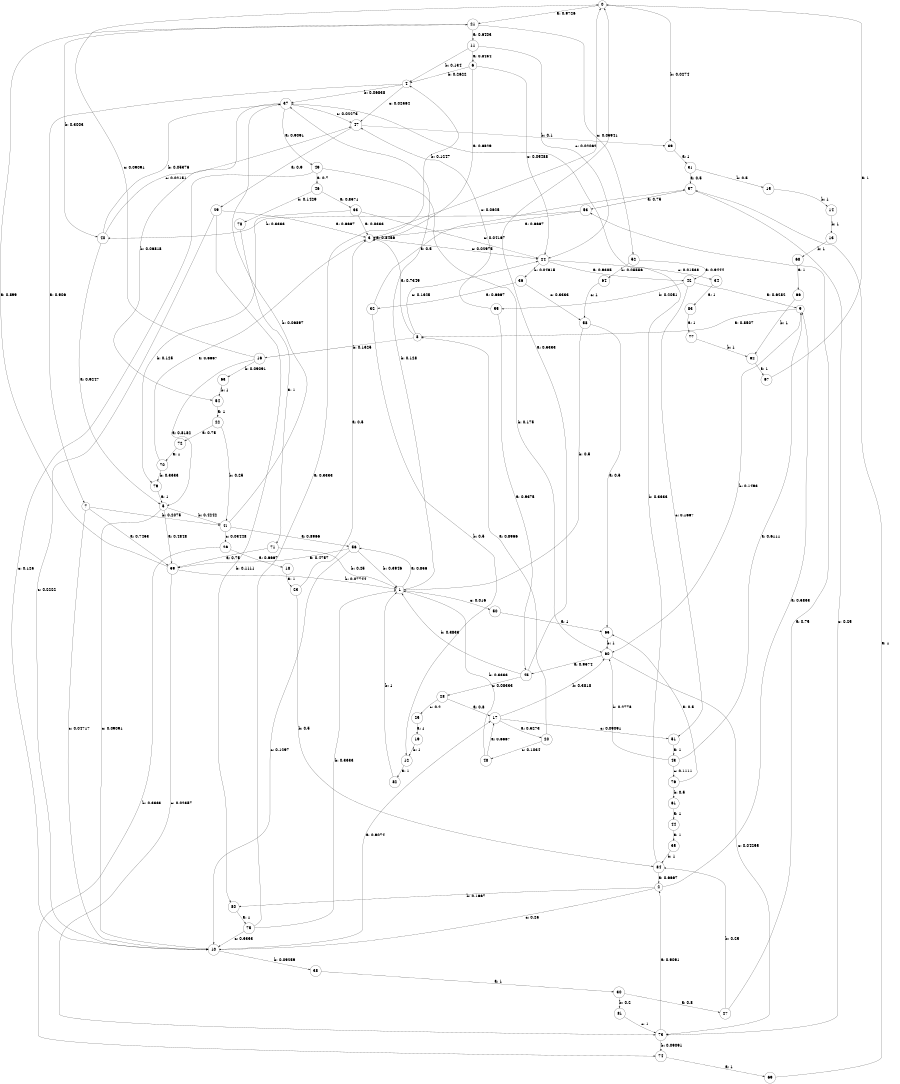 digraph "d5-100nw-t0-cen-SML" {
size = "6,8.5";
ratio = "fill";
node [shape = circle];
node [fontsize = 24];
edge [fontsize = 24];
0 -> 21 [label = "a: 0.9726   "];
0 -> 39 [label = "b: 0.0274   "];
1 -> 56 [label = "a: 0.856    "];
1 -> 37 [label = "b: 0.128    "];
1 -> 50 [label = "c: 0.016    "];
2 -> 9 [label = "a: 0.5833   "];
2 -> 80 [label = "b: 0.1667   "];
2 -> 10 [label = "c: 0.25     "];
3 -> 3 [label = "a: 0.8456   "];
3 -> 4 [label = "b: 0.1247   "];
3 -> 24 [label = "c: 0.02975  "];
4 -> 7 [label = "a: 0.906    "];
4 -> 37 [label = "b: 0.06838  "];
4 -> 47 [label = "c: 0.02564  "];
5 -> 59 [label = "a: 0.4848   "];
5 -> 41 [label = "b: 0.4242   "];
5 -> 10 [label = "c: 0.09091  "];
6 -> 3 [label = "a: 0.6829   "];
6 -> 4 [label = "b: 0.2622   "];
6 -> 24 [label = "c: 0.05488  "];
7 -> 59 [label = "a: 0.7453   "];
7 -> 41 [label = "b: 0.2075   "];
7 -> 10 [label = "c: 0.04717  "];
8 -> 3 [label = "a: 0.7349   "];
8 -> 16 [label = "b: 0.1325   "];
8 -> 24 [label = "c: 0.1325   "];
9 -> 8 [label = "a: 0.8507   "];
9 -> 60 [label = "b: 0.1493   "];
10 -> 17 [label = "a: 0.9074   "];
10 -> 38 [label = "b: 0.09259  "];
11 -> 6 [label = "a: 0.8454   "];
11 -> 4 [label = "b: 0.134    "];
11 -> 24 [label = "c: 0.02062  "];
12 -> 82 [label = "a: 1        "];
13 -> 68 [label = "b: 1        "];
14 -> 13 [label = "b: 1        "];
15 -> 14 [label = "b: 1        "];
16 -> 5 [label = "a: 0.8182   "];
16 -> 63 [label = "b: 0.09091  "];
16 -> 0 [label = "c: 0.09091  "];
17 -> 20 [label = "a: 0.5273   "];
17 -> 60 [label = "b: 0.3818   "];
17 -> 51 [label = "c: 0.09091  "];
18 -> 23 [label = "a: 1        "];
19 -> 12 [label = "b: 1        "];
20 -> 8 [label = "a: 0.8966   "];
20 -> 48 [label = "c: 0.1034   "];
21 -> 11 [label = "a: 0.6403   "];
21 -> 40 [label = "b: 0.3003   "];
21 -> 52 [label = "c: 0.05941  "];
22 -> 72 [label = "a: 0.75     "];
22 -> 41 [label = "b: 0.25     "];
23 -> 3 [label = "a: 0.5      "];
23 -> 84 [label = "b: 0.5      "];
24 -> 42 [label = "a: 0.9385   "];
24 -> 36 [label = "b: 0.04615  "];
24 -> 34 [label = "c: 0.01538  "];
25 -> 19 [label = "a: 1        "];
26 -> 18 [label = "a: 0.6667   "];
26 -> 74 [label = "b: 0.3333   "];
27 -> 53 [label = "a: 0.75     "];
27 -> 84 [label = "b: 0.25     "];
28 -> 17 [label = "a: 0.8      "];
28 -> 25 [label = "c: 0.2      "];
29 -> 3 [label = "a: 0.6667   "];
29 -> 80 [label = "b: 0.1111   "];
29 -> 10 [label = "c: 0.2222   "];
30 -> 27 [label = "a: 0.8      "];
30 -> 81 [label = "b: 0.2      "];
31 -> 57 [label = "a: 0.5      "];
31 -> 15 [label = "b: 0.5      "];
32 -> 57 [label = "a: 0.5      "];
32 -> 12 [label = "b: 0.5      "];
33 -> 3 [label = "a: 0.8333   "];
33 -> 79 [label = "b: 0.125    "];
33 -> 24 [label = "c: 0.04167  "];
34 -> 83 [label = "a: 1        "];
35 -> 84 [label = "b: 1        "];
36 -> 32 [label = "a: 0.6667   "];
36 -> 58 [label = "c: 0.3333   "];
37 -> 49 [label = "a: 0.9091   "];
37 -> 54 [label = "b: 0.06818  "];
37 -> 47 [label = "c: 0.02273  "];
38 -> 30 [label = "a: 1        "];
39 -> 31 [label = "a: 1        "];
40 -> 5 [label = "a: 0.9247   "];
40 -> 37 [label = "b: 0.05376  "];
40 -> 47 [label = "c: 0.02151  "];
41 -> 56 [label = "a: 0.8966   "];
41 -> 37 [label = "b: 0.06897  "];
41 -> 26 [label = "c: 0.03448  "];
42 -> 9 [label = "a: 0.6282   "];
42 -> 55 [label = "b: 0.2051   "];
42 -> 51 [label = "c: 0.1667   "];
43 -> 9 [label = "a: 0.6111   "];
43 -> 60 [label = "b: 0.2778   "];
43 -> 76 [label = "c: 0.1111   "];
44 -> 35 [label = "a: 1        "];
45 -> 0 [label = "a: 0.5333   "];
45 -> 1 [label = "b: 0.3833   "];
45 -> 28 [label = "c: 0.08333  "];
46 -> 33 [label = "a: 0.8571   "];
46 -> 78 [label = "b: 0.1429   "];
47 -> 29 [label = "a: 0.9      "];
47 -> 39 [label = "b: 0.1      "];
48 -> 17 [label = "a: 0.6667   "];
48 -> 1 [label = "b: 0.3333   "];
49 -> 46 [label = "a: 0.7      "];
49 -> 60 [label = "b: 0.175    "];
49 -> 10 [label = "c: 0.125    "];
50 -> 65 [label = "a: 1        "];
51 -> 43 [label = "a: 1        "];
52 -> 42 [label = "a: 0.9444   "];
52 -> 64 [label = "b: 0.05556  "];
53 -> 3 [label = "a: 0.6667   "];
53 -> 40 [label = "b: 0.3333   "];
54 -> 22 [label = "a: 1        "];
55 -> 45 [label = "a: 0.9375   "];
55 -> 47 [label = "c: 0.0625   "];
56 -> 59 [label = "a: 0.4757   "];
56 -> 1 [label = "b: 0.3946   "];
56 -> 10 [label = "c: 0.1297   "];
57 -> 53 [label = "a: 0.75     "];
57 -> 73 [label = "c: 0.25     "];
58 -> 65 [label = "a: 0.5      "];
58 -> 1 [label = "b: 0.5      "];
59 -> 21 [label = "a: 0.899    "];
59 -> 1 [label = "b: 0.07744  "];
59 -> 73 [label = "c: 0.02357  "];
60 -> 45 [label = "a: 0.9574   "];
60 -> 73 [label = "c: 0.04255  "];
61 -> 44 [label = "a: 1        "];
62 -> 67 [label = "a: 1        "];
63 -> 54 [label = "b: 1        "];
64 -> 58 [label = "c: 1        "];
65 -> 60 [label = "b: 1        "];
66 -> 62 [label = "b: 1        "];
67 -> 0 [label = "a: 1        "];
68 -> 66 [label = "a: 1        "];
69 -> 57 [label = "a: 1        "];
70 -> 3 [label = "a: 0.6667   "];
70 -> 79 [label = "b: 0.3333   "];
71 -> 59 [label = "a: 0.75     "];
71 -> 1 [label = "b: 0.25     "];
72 -> 70 [label = "a: 1        "];
73 -> 2 [label = "a: 0.9091   "];
73 -> 74 [label = "b: 0.09091  "];
74 -> 69 [label = "a: 1        "];
75 -> 0 [label = "a: 0.3333   "];
75 -> 1 [label = "b: 0.3333   "];
75 -> 10 [label = "c: 0.3333   "];
76 -> 65 [label = "a: 0.5      "];
76 -> 61 [label = "b: 0.5      "];
77 -> 62 [label = "b: 1        "];
78 -> 71 [label = "a: 1        "];
79 -> 5 [label = "a: 1        "];
80 -> 75 [label = "a: 1        "];
81 -> 73 [label = "c: 1        "];
82 -> 1 [label = "b: 1        "];
83 -> 77 [label = "a: 1        "];
84 -> 2 [label = "a: 0.6667   "];
84 -> 37 [label = "b: 0.3333   "];
}